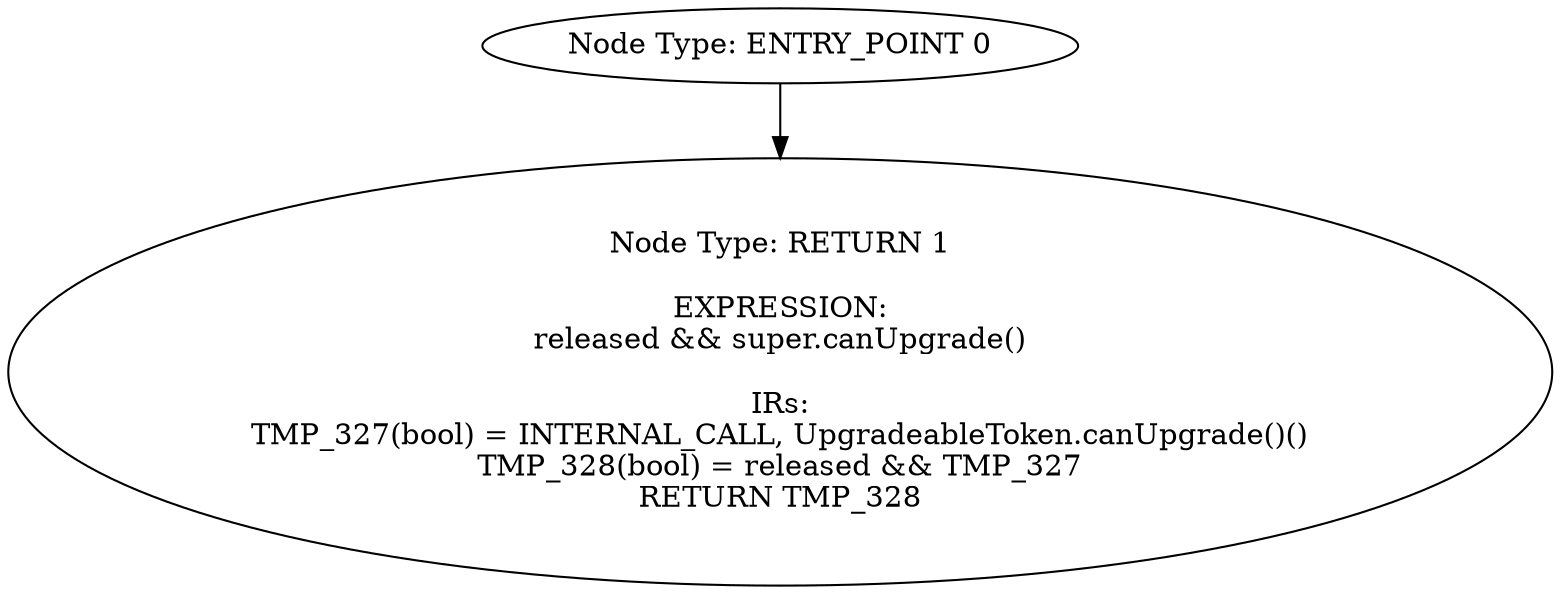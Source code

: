 digraph{
0[label="Node Type: ENTRY_POINT 0
"];
0->1;
1[label="Node Type: RETURN 1

EXPRESSION:
released && super.canUpgrade()

IRs:
TMP_327(bool) = INTERNAL_CALL, UpgradeableToken.canUpgrade()()
TMP_328(bool) = released && TMP_327
RETURN TMP_328"];
}
